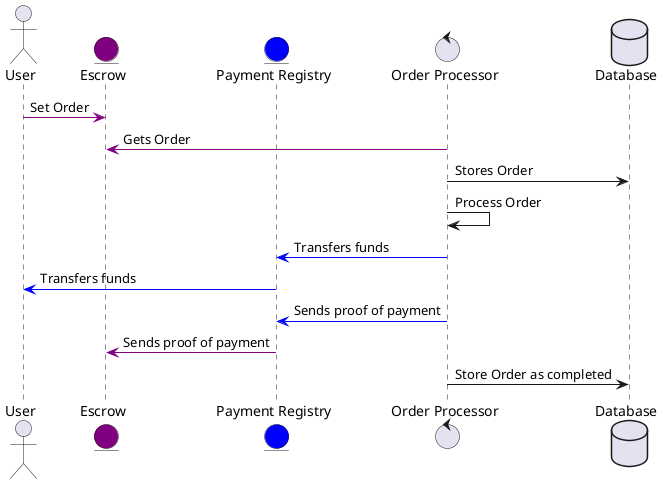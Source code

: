 @startuml
actor User as U
entity Escrow as E #purple
entity "Payment Registry" as PR #blue
control "Order Processor" as OP
database Database

U -[#purple]> E : Set Order
OP -[#purple]> E : Gets Order
OP -> Database : Stores Order
OP -> OP : Process Order
OP -[#blue]> PR : Transfers funds
PR -[#blue]> U: Transfers funds
OP -[#blue]> PR : Sends proof of payment
PR -[#purple]> E : Sends proof of payment
OP -> Database : Store Order as completed


@enduml
